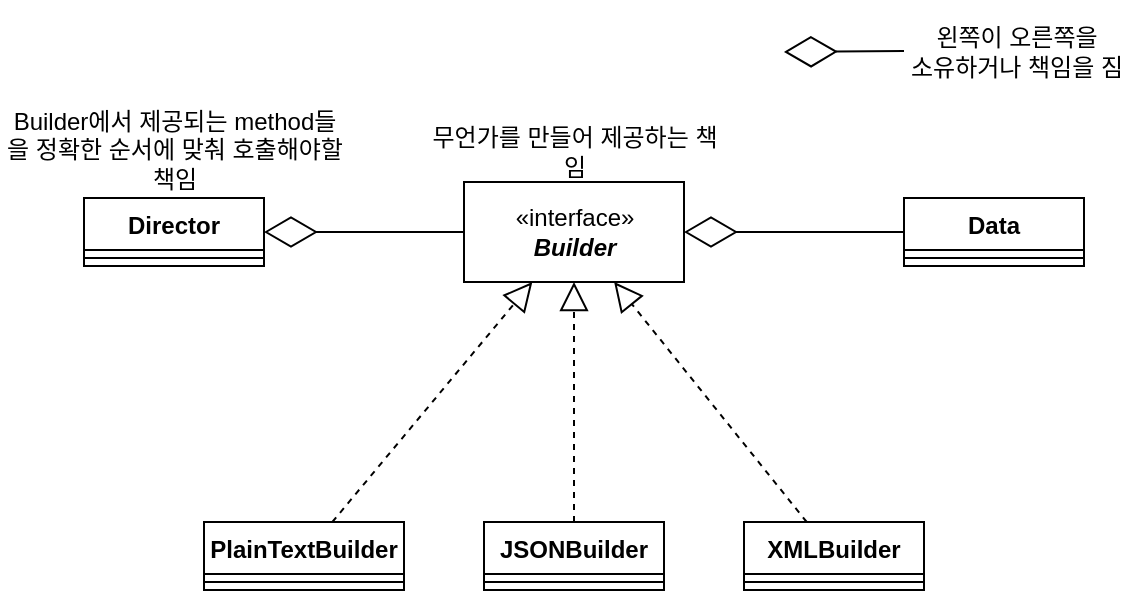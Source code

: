 <mxfile version="20.2.3" type="device"><diagram id="eNtc0tbTaAIfoqzJ_3xv" name="Page-1"><mxGraphModel dx="1106" dy="1464" grid="1" gridSize="10" guides="1" tooltips="1" connect="1" arrows="1" fold="1" page="1" pageScale="1" pageWidth="850" pageHeight="1100" math="0" shadow="0"><root><mxCell id="0"/><mxCell id="1" parent="0"/><mxCell id="cM7pq4QTK943VD7AyEyK-1" value="«interface»&lt;br&gt;&lt;b&gt;&lt;i&gt;Builder&lt;/i&gt;&lt;/b&gt;" style="html=1;" vertex="1" parent="1"><mxGeometry x="360" y="340" width="110" height="50" as="geometry"/></mxCell><mxCell id="cM7pq4QTK943VD7AyEyK-2" value="Director" style="swimlane;fontStyle=1;align=center;verticalAlign=top;childLayout=stackLayout;horizontal=1;startSize=26;horizontalStack=0;resizeParent=1;resizeParentMax=0;resizeLast=0;collapsible=1;marginBottom=0;" vertex="1" parent="1"><mxGeometry x="170" y="348" width="90" height="34" as="geometry"/></mxCell><mxCell id="cM7pq4QTK943VD7AyEyK-4" value="" style="line;strokeWidth=1;fillColor=none;align=left;verticalAlign=middle;spacingTop=-1;spacingLeft=3;spacingRight=3;rotatable=0;labelPosition=right;points=[];portConstraint=eastwest;" vertex="1" parent="cM7pq4QTK943VD7AyEyK-2"><mxGeometry y="26" width="90" height="8" as="geometry"/></mxCell><mxCell id="cM7pq4QTK943VD7AyEyK-6" value="Data" style="swimlane;fontStyle=1;align=center;verticalAlign=top;childLayout=stackLayout;horizontal=1;startSize=26;horizontalStack=0;resizeParent=1;resizeParentMax=0;resizeLast=0;collapsible=1;marginBottom=0;" vertex="1" parent="1"><mxGeometry x="580" y="348" width="90" height="34" as="geometry"/></mxCell><mxCell id="cM7pq4QTK943VD7AyEyK-7" value="" style="line;strokeWidth=1;fillColor=none;align=left;verticalAlign=middle;spacingTop=-1;spacingLeft=3;spacingRight=3;rotatable=0;labelPosition=right;points=[];portConstraint=eastwest;" vertex="1" parent="cM7pq4QTK943VD7AyEyK-6"><mxGeometry y="26" width="90" height="8" as="geometry"/></mxCell><mxCell id="cM7pq4QTK943VD7AyEyK-8" value="JSONBuilder" style="swimlane;fontStyle=1;align=center;verticalAlign=top;childLayout=stackLayout;horizontal=1;startSize=26;horizontalStack=0;resizeParent=1;resizeParentMax=0;resizeLast=0;collapsible=1;marginBottom=0;" vertex="1" parent="1"><mxGeometry x="370" y="510" width="90" height="34" as="geometry"/></mxCell><mxCell id="cM7pq4QTK943VD7AyEyK-9" value="" style="line;strokeWidth=1;fillColor=none;align=left;verticalAlign=middle;spacingTop=-1;spacingLeft=3;spacingRight=3;rotatable=0;labelPosition=right;points=[];portConstraint=eastwest;" vertex="1" parent="cM7pq4QTK943VD7AyEyK-8"><mxGeometry y="26" width="90" height="8" as="geometry"/></mxCell><mxCell id="cM7pq4QTK943VD7AyEyK-10" value="PlainTextBuilder" style="swimlane;fontStyle=1;align=center;verticalAlign=top;childLayout=stackLayout;horizontal=1;startSize=26;horizontalStack=0;resizeParent=1;resizeParentMax=0;resizeLast=0;collapsible=1;marginBottom=0;" vertex="1" parent="1"><mxGeometry x="230" y="510" width="100" height="34" as="geometry"/></mxCell><mxCell id="cM7pq4QTK943VD7AyEyK-11" value="" style="line;strokeWidth=1;fillColor=none;align=left;verticalAlign=middle;spacingTop=-1;spacingLeft=3;spacingRight=3;rotatable=0;labelPosition=right;points=[];portConstraint=eastwest;" vertex="1" parent="cM7pq4QTK943VD7AyEyK-10"><mxGeometry y="26" width="100" height="8" as="geometry"/></mxCell><mxCell id="cM7pq4QTK943VD7AyEyK-12" value="XMLBuilder" style="swimlane;fontStyle=1;align=center;verticalAlign=top;childLayout=stackLayout;horizontal=1;startSize=26;horizontalStack=0;resizeParent=1;resizeParentMax=0;resizeLast=0;collapsible=1;marginBottom=0;" vertex="1" parent="1"><mxGeometry x="500" y="510" width="90" height="34" as="geometry"/></mxCell><mxCell id="cM7pq4QTK943VD7AyEyK-13" value="" style="line;strokeWidth=1;fillColor=none;align=left;verticalAlign=middle;spacingTop=-1;spacingLeft=3;spacingRight=3;rotatable=0;labelPosition=right;points=[];portConstraint=eastwest;" vertex="1" parent="cM7pq4QTK943VD7AyEyK-12"><mxGeometry y="26" width="90" height="8" as="geometry"/></mxCell><mxCell id="cM7pq4QTK943VD7AyEyK-14" value="" style="endArrow=block;dashed=1;endFill=0;endSize=12;html=1;rounded=0;" edge="1" parent="1" source="cM7pq4QTK943VD7AyEyK-10" target="cM7pq4QTK943VD7AyEyK-1"><mxGeometry width="160" relative="1" as="geometry"><mxPoint x="340" y="740" as="sourcePoint"/><mxPoint x="500" y="740" as="targetPoint"/></mxGeometry></mxCell><mxCell id="cM7pq4QTK943VD7AyEyK-15" value="" style="endArrow=block;dashed=1;endFill=0;endSize=12;html=1;rounded=0;" edge="1" parent="1" source="cM7pq4QTK943VD7AyEyK-12" target="cM7pq4QTK943VD7AyEyK-1"><mxGeometry width="160" relative="1" as="geometry"><mxPoint x="308.642" y="520" as="sourcePoint"/><mxPoint x="404.938" y="400" as="targetPoint"/></mxGeometry></mxCell><mxCell id="cM7pq4QTK943VD7AyEyK-16" value="" style="endArrow=block;dashed=1;endFill=0;endSize=12;html=1;rounded=0;" edge="1" parent="1" source="cM7pq4QTK943VD7AyEyK-8" target="cM7pq4QTK943VD7AyEyK-1"><mxGeometry width="160" relative="1" as="geometry"><mxPoint x="541.358" y="520" as="sourcePoint"/><mxPoint x="445.062" y="400" as="targetPoint"/></mxGeometry></mxCell><mxCell id="cM7pq4QTK943VD7AyEyK-17" value="무언가를 만들어 제공하는 책임" style="text;html=1;strokeColor=none;fillColor=none;align=center;verticalAlign=middle;whiteSpace=wrap;rounded=0;" vertex="1" parent="1"><mxGeometry x="337.5" y="310" width="155" height="30" as="geometry"/></mxCell><mxCell id="cM7pq4QTK943VD7AyEyK-18" value="Builder에서 제공되는 method들을 정확한 순서에 맞춰 호출해야할 책임" style="text;html=1;strokeColor=none;fillColor=none;align=center;verticalAlign=middle;whiteSpace=wrap;rounded=0;" vertex="1" parent="1"><mxGeometry x="128.75" y="300" width="172.5" height="48" as="geometry"/></mxCell><mxCell id="cM7pq4QTK943VD7AyEyK-19" value="" style="endArrow=diamondThin;endFill=0;endSize=24;html=1;rounded=0;" edge="1" parent="1" source="cM7pq4QTK943VD7AyEyK-6" target="cM7pq4QTK943VD7AyEyK-1"><mxGeometry width="160" relative="1" as="geometry"><mxPoint x="340" y="710" as="sourcePoint"/><mxPoint x="500" y="710" as="targetPoint"/></mxGeometry></mxCell><mxCell id="cM7pq4QTK943VD7AyEyK-20" value="" style="endArrow=diamondThin;endFill=0;endSize=24;html=1;rounded=0;" edge="1" parent="1" source="cM7pq4QTK943VD7AyEyK-1" target="cM7pq4QTK943VD7AyEyK-2"><mxGeometry width="160" relative="1" as="geometry"><mxPoint x="590" y="375" as="sourcePoint"/><mxPoint x="480" y="375" as="targetPoint"/></mxGeometry></mxCell><mxCell id="cM7pq4QTK943VD7AyEyK-21" value="" style="endArrow=diamondThin;endFill=0;endSize=24;html=1;rounded=0;" edge="1" parent="1"><mxGeometry width="160" relative="1" as="geometry"><mxPoint x="580" y="274.5" as="sourcePoint"/><mxPoint x="520" y="275" as="targetPoint"/></mxGeometry></mxCell><mxCell id="cM7pq4QTK943VD7AyEyK-22" value="왼쪽이 오른쪽을 &lt;br&gt;소유하거나 책임을 짐" style="text;html=1;strokeColor=none;fillColor=none;align=center;verticalAlign=middle;whiteSpace=wrap;rounded=0;" vertex="1" parent="1"><mxGeometry x="580" y="260" width="112.5" height="30" as="geometry"/></mxCell></root></mxGraphModel></diagram></mxfile>